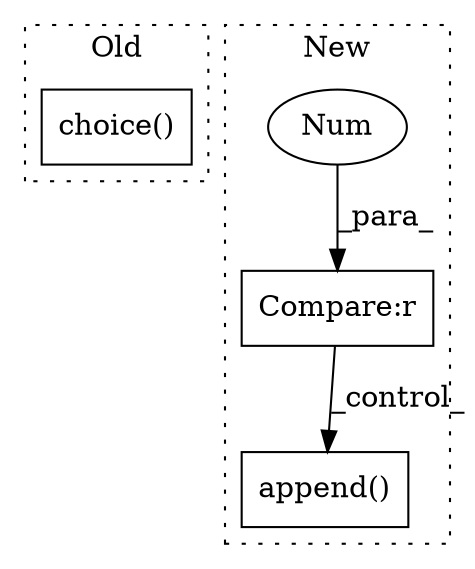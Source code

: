 digraph G {
subgraph cluster0 {
1 [label="choice()" a="75" s="296,319" l="14,1" shape="box"];
label = "Old";
style="dotted";
}
subgraph cluster1 {
2 [label="append()" a="75" s="490,508" l="15,1" shape="box"];
3 [label="Compare:r" a="40" s="295" l="24" shape="box"];
4 [label="Num" a="76" s="313" l="6" shape="ellipse"];
label = "New";
style="dotted";
}
3 -> 2 [label="_control_"];
4 -> 3 [label="_para_"];
}